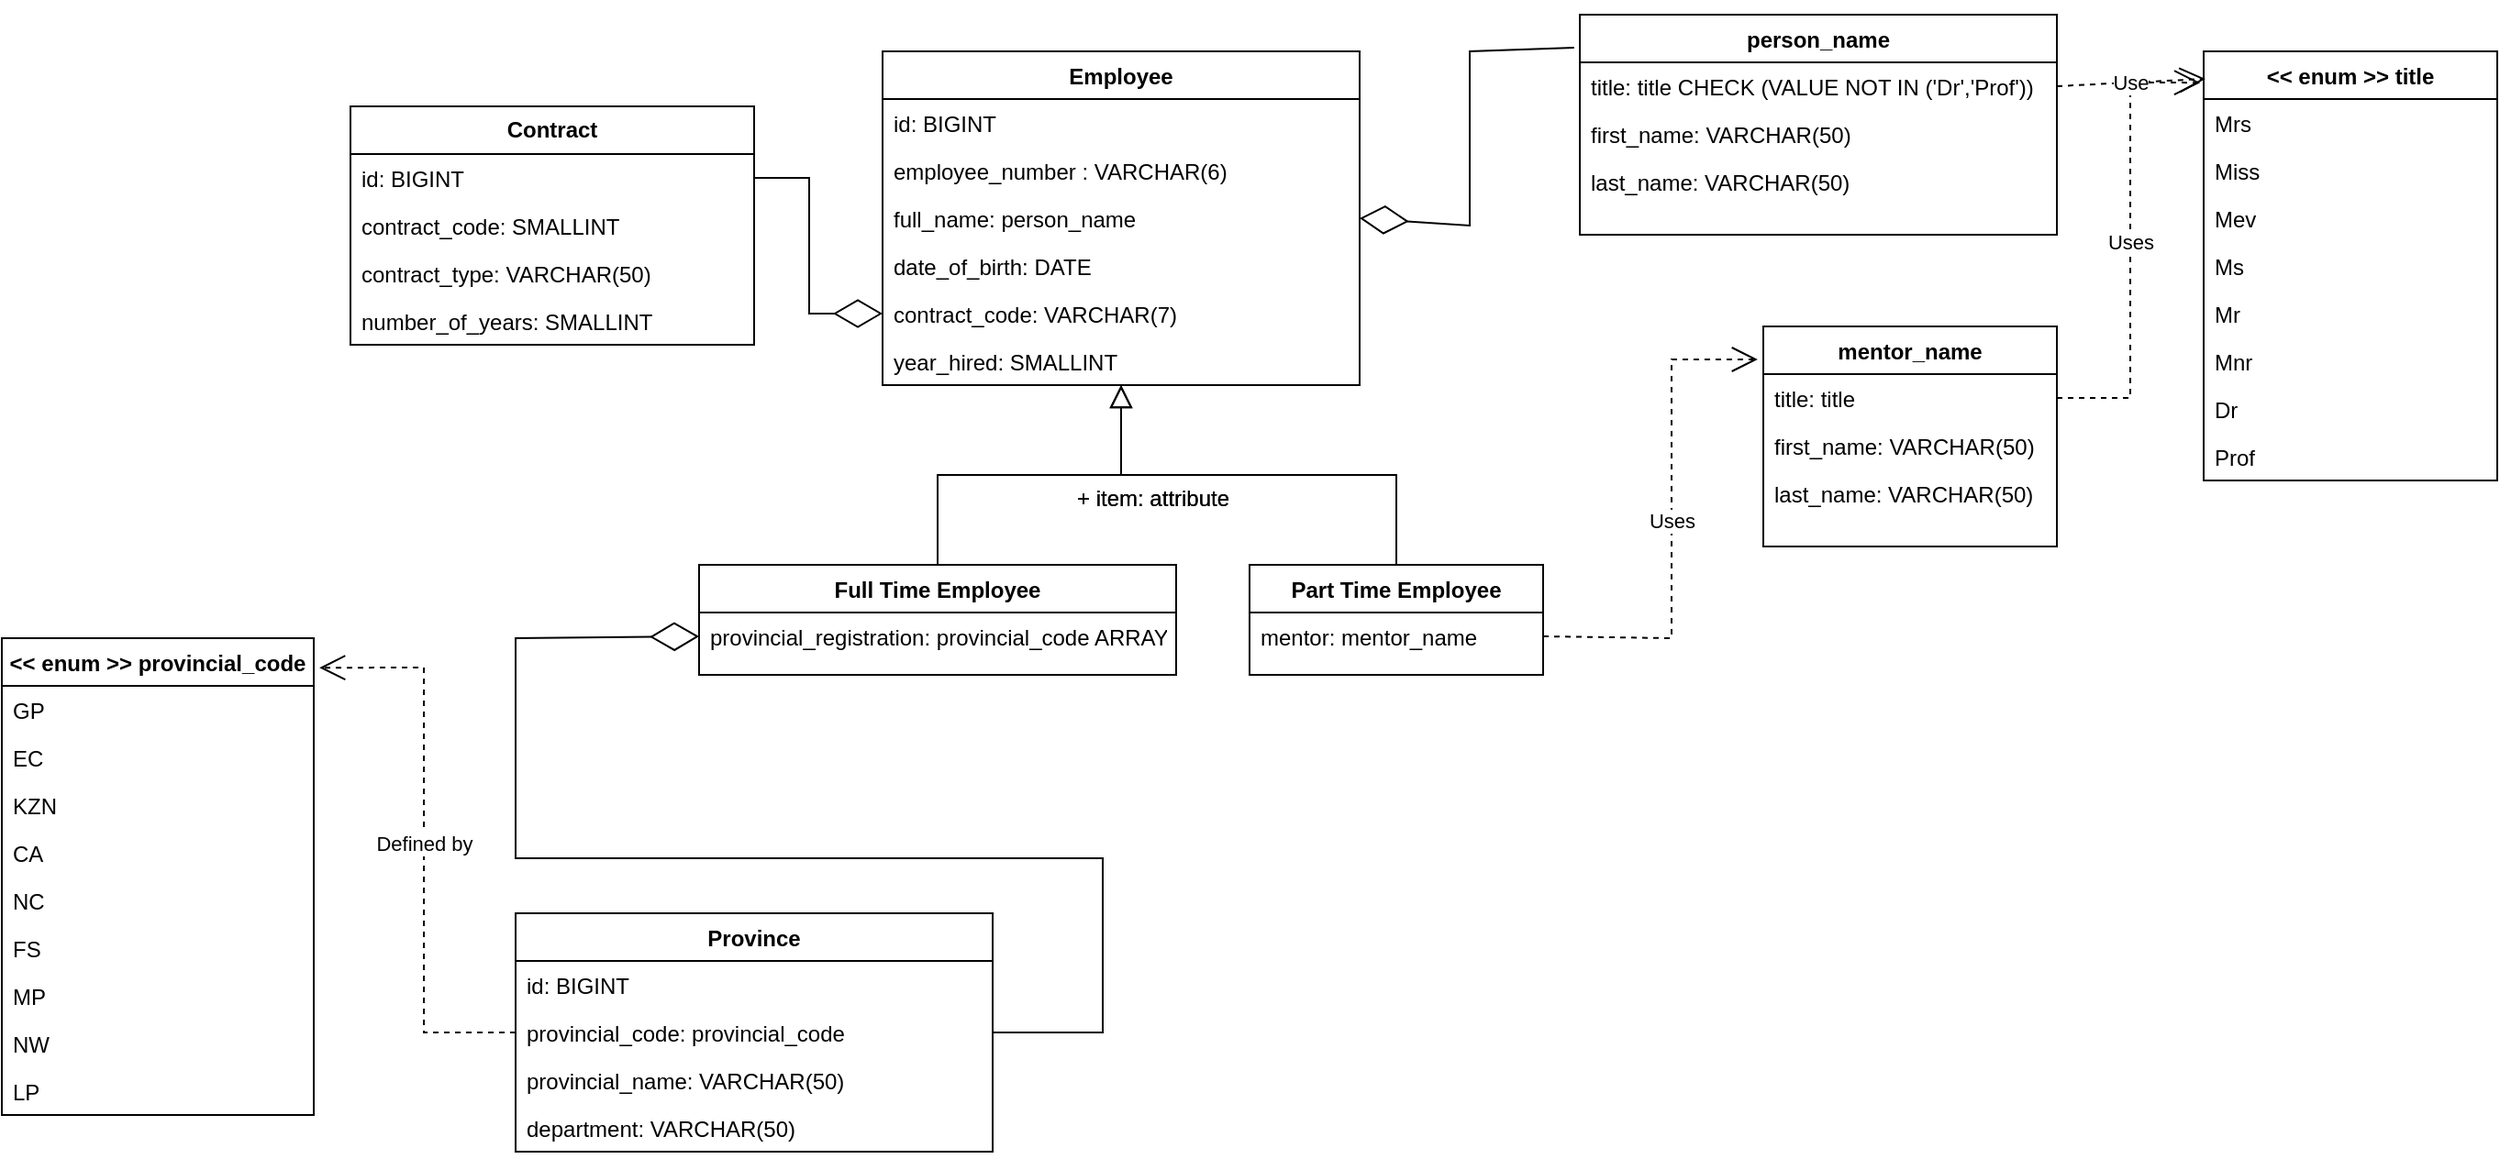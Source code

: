 <mxfile version="28.0.9">
  <diagram name="Page-1" id="1JudJJbdGqLb10BRqX9u">
    <mxGraphModel dx="1795" dy="661" grid="1" gridSize="10" guides="1" tooltips="1" connect="1" arrows="1" fold="1" page="1" pageScale="1" pageWidth="850" pageHeight="1100" math="0" shadow="0">
      <root>
        <mxCell id="0" />
        <mxCell id="1" parent="0" />
        <mxCell id="Lloj55CML1VZ2xvK9Os4-1" value="Employee" style="swimlane;fontStyle=1;align=center;verticalAlign=top;childLayout=stackLayout;horizontal=1;startSize=26;horizontalStack=0;resizeParent=1;resizeLast=0;collapsible=1;marginBottom=0;rounded=0;shadow=0;strokeWidth=1;" vertex="1" parent="1">
          <mxGeometry x="120" y="80" width="260" height="182" as="geometry">
            <mxRectangle x="230" y="140" width="160" height="26" as="alternateBounds" />
          </mxGeometry>
        </mxCell>
        <mxCell id="Lloj55CML1VZ2xvK9Os4-55" value="id: BIGINT" style="text;strokeColor=none;fillColor=none;align=left;verticalAlign=top;spacingLeft=4;spacingRight=4;overflow=hidden;rotatable=0;points=[[0,0.5],[1,0.5]];portConstraint=eastwest;whiteSpace=wrap;html=1;" vertex="1" parent="Lloj55CML1VZ2xvK9Os4-1">
          <mxGeometry y="26" width="260" height="26" as="geometry" />
        </mxCell>
        <mxCell id="Lloj55CML1VZ2xvK9Os4-2" value="employee_number : VARCHAR(6)" style="text;strokeColor=none;fillColor=none;align=left;verticalAlign=top;spacingLeft=4;spacingRight=4;overflow=hidden;rotatable=0;points=[[0,0.5],[1,0.5]];portConstraint=eastwest;whiteSpace=wrap;html=1;" vertex="1" parent="Lloj55CML1VZ2xvK9Os4-1">
          <mxGeometry y="52" width="260" height="26" as="geometry" />
        </mxCell>
        <mxCell id="Lloj55CML1VZ2xvK9Os4-3" value="full_name: person_name" style="text;align=left;verticalAlign=top;spacingLeft=4;spacingRight=4;overflow=hidden;rotatable=0;points=[[0,0.5],[1,0.5]];portConstraint=eastwest;" vertex="1" parent="Lloj55CML1VZ2xvK9Os4-1">
          <mxGeometry y="78" width="260" height="26" as="geometry" />
        </mxCell>
        <mxCell id="Lloj55CML1VZ2xvK9Os4-4" value="date_of_birth: DATE" style="text;align=left;verticalAlign=top;spacingLeft=4;spacingRight=4;overflow=hidden;rotatable=0;points=[[0,0.5],[1,0.5]];portConstraint=eastwest;rounded=0;shadow=0;html=0;" vertex="1" parent="Lloj55CML1VZ2xvK9Os4-1">
          <mxGeometry y="104" width="260" height="26" as="geometry" />
        </mxCell>
        <mxCell id="Lloj55CML1VZ2xvK9Os4-5" value="contract_code: VARCHAR(7)" style="text;align=left;verticalAlign=top;spacingLeft=4;spacingRight=4;overflow=hidden;rotatable=0;points=[[0,0.5],[1,0.5]];portConstraint=eastwest;rounded=0;shadow=0;html=0;" vertex="1" parent="Lloj55CML1VZ2xvK9Os4-1">
          <mxGeometry y="130" width="260" height="26" as="geometry" />
        </mxCell>
        <mxCell id="Lloj55CML1VZ2xvK9Os4-6" value="year_hired: SMALLINT" style="text;strokeColor=none;fillColor=none;align=left;verticalAlign=top;spacingLeft=4;spacingRight=4;overflow=hidden;rotatable=0;points=[[0,0.5],[1,0.5]];portConstraint=eastwest;whiteSpace=wrap;html=1;" vertex="1" parent="Lloj55CML1VZ2xvK9Os4-1">
          <mxGeometry y="156" width="260" height="26" as="geometry" />
        </mxCell>
        <mxCell id="Lloj55CML1VZ2xvK9Os4-7" value="Full Time Employee" style="swimlane;fontStyle=1;align=center;verticalAlign=top;childLayout=stackLayout;horizontal=1;startSize=26;horizontalStack=0;resizeParent=1;resizeLast=0;collapsible=1;marginBottom=0;rounded=0;shadow=0;strokeWidth=1;" vertex="1" parent="1">
          <mxGeometry x="20" y="360" width="260" height="60" as="geometry">
            <mxRectangle x="130" y="380" width="160" height="26" as="alternateBounds" />
          </mxGeometry>
        </mxCell>
        <mxCell id="Lloj55CML1VZ2xvK9Os4-8" value="provincial_registration: provincial_code ARRAY" style="text;align=left;verticalAlign=top;spacingLeft=4;spacingRight=4;overflow=hidden;rotatable=0;points=[[0,0.5],[1,0.5]];portConstraint=eastwest;rounded=0;shadow=0;html=0;" vertex="1" parent="Lloj55CML1VZ2xvK9Os4-7">
          <mxGeometry y="26" width="260" height="26" as="geometry" />
        </mxCell>
        <mxCell id="Lloj55CML1VZ2xvK9Os4-9" value="" style="endArrow=block;endSize=10;endFill=0;shadow=0;strokeWidth=1;rounded=0;curved=0;edgeStyle=elbowEdgeStyle;elbow=vertical;" edge="1" parent="1" source="Lloj55CML1VZ2xvK9Os4-7" target="Lloj55CML1VZ2xvK9Os4-1">
          <mxGeometry width="160" relative="1" as="geometry">
            <mxPoint x="200" y="203" as="sourcePoint" />
            <mxPoint x="200" y="203" as="targetPoint" />
          </mxGeometry>
        </mxCell>
        <mxCell id="Lloj55CML1VZ2xvK9Os4-10" value="Part Time Employee" style="swimlane;fontStyle=1;align=center;verticalAlign=top;childLayout=stackLayout;horizontal=1;startSize=26;horizontalStack=0;resizeParent=1;resizeLast=0;collapsible=1;marginBottom=0;rounded=0;shadow=0;strokeWidth=1;" vertex="1" parent="1">
          <mxGeometry x="320" y="360" width="160" height="60" as="geometry">
            <mxRectangle x="340" y="380" width="170" height="26" as="alternateBounds" />
          </mxGeometry>
        </mxCell>
        <mxCell id="Lloj55CML1VZ2xvK9Os4-11" value="mentor: mentor_name" style="text;strokeColor=none;fillColor=none;align=left;verticalAlign=top;spacingLeft=4;spacingRight=4;overflow=hidden;rotatable=0;points=[[0,0.5],[1,0.5]];portConstraint=eastwest;whiteSpace=wrap;html=1;" vertex="1" parent="Lloj55CML1VZ2xvK9Os4-10">
          <mxGeometry y="26" width="160" height="26" as="geometry" />
        </mxCell>
        <mxCell id="Lloj55CML1VZ2xvK9Os4-12" value="" style="endArrow=block;endSize=10;endFill=0;shadow=0;strokeWidth=1;rounded=0;curved=0;edgeStyle=elbowEdgeStyle;elbow=vertical;" edge="1" parent="1" source="Lloj55CML1VZ2xvK9Os4-10" target="Lloj55CML1VZ2xvK9Os4-1">
          <mxGeometry width="160" relative="1" as="geometry">
            <mxPoint x="210" y="373" as="sourcePoint" />
            <mxPoint x="310" y="271" as="targetPoint" />
          </mxGeometry>
        </mxCell>
        <mxCell id="Lloj55CML1VZ2xvK9Os4-13" value="mentor_name" style="swimlane;fontStyle=1;align=center;verticalAlign=top;childLayout=stackLayout;horizontal=1;startSize=26;horizontalStack=0;resizeParent=1;resizeLast=0;collapsible=1;marginBottom=0;rounded=0;shadow=0;strokeWidth=1;" vertex="1" parent="1">
          <mxGeometry x="600" y="230" width="160" height="120" as="geometry">
            <mxRectangle x="550" y="140" width="160" height="26" as="alternateBounds" />
          </mxGeometry>
        </mxCell>
        <mxCell id="Lloj55CML1VZ2xvK9Os4-14" value="title: title" style="text;align=left;verticalAlign=top;spacingLeft=4;spacingRight=4;overflow=hidden;rotatable=0;points=[[0,0.5],[1,0.5]];portConstraint=eastwest;" vertex="1" parent="Lloj55CML1VZ2xvK9Os4-13">
          <mxGeometry y="26" width="160" height="26" as="geometry" />
        </mxCell>
        <mxCell id="Lloj55CML1VZ2xvK9Os4-15" value="first_name: VARCHAR(50)" style="text;align=left;verticalAlign=top;spacingLeft=4;spacingRight=4;overflow=hidden;rotatable=0;points=[[0,0.5],[1,0.5]];portConstraint=eastwest;rounded=0;shadow=0;html=0;" vertex="1" parent="Lloj55CML1VZ2xvK9Os4-13">
          <mxGeometry y="52" width="160" height="26" as="geometry" />
        </mxCell>
        <mxCell id="Lloj55CML1VZ2xvK9Os4-16" value="last_name: VARCHAR(50)" style="text;align=left;verticalAlign=top;spacingLeft=4;spacingRight=4;overflow=hidden;rotatable=0;points=[[0,0.5],[1,0.5]];portConstraint=eastwest;rounded=0;shadow=0;html=0;" vertex="1" parent="Lloj55CML1VZ2xvK9Os4-13">
          <mxGeometry y="78" width="160" height="26" as="geometry" />
        </mxCell>
        <mxCell id="Lloj55CML1VZ2xvK9Os4-17" value="person_name" style="swimlane;fontStyle=1;align=center;verticalAlign=top;childLayout=stackLayout;horizontal=1;startSize=26;horizontalStack=0;resizeParent=1;resizeLast=0;collapsible=1;marginBottom=0;rounded=0;shadow=0;strokeWidth=1;" vertex="1" parent="1">
          <mxGeometry x="500" y="60" width="260" height="120" as="geometry">
            <mxRectangle x="550" y="140" width="160" height="26" as="alternateBounds" />
          </mxGeometry>
        </mxCell>
        <mxCell id="Lloj55CML1VZ2xvK9Os4-18" value="title: title CHECK (VALUE NOT IN (&#39;Dr&#39;,&#39;Prof&#39;))" style="text;align=left;verticalAlign=top;spacingLeft=4;spacingRight=4;overflow=hidden;rotatable=0;points=[[0,0.5],[1,0.5]];portConstraint=eastwest;" vertex="1" parent="Lloj55CML1VZ2xvK9Os4-17">
          <mxGeometry y="26" width="260" height="26" as="geometry" />
        </mxCell>
        <mxCell id="Lloj55CML1VZ2xvK9Os4-19" value="first_name: VARCHAR(50)" style="text;align=left;verticalAlign=top;spacingLeft=4;spacingRight=4;overflow=hidden;rotatable=0;points=[[0,0.5],[1,0.5]];portConstraint=eastwest;rounded=0;shadow=0;html=0;" vertex="1" parent="Lloj55CML1VZ2xvK9Os4-17">
          <mxGeometry y="52" width="260" height="26" as="geometry" />
        </mxCell>
        <mxCell id="Lloj55CML1VZ2xvK9Os4-20" value="last_name: VARCHAR(50)" style="text;align=left;verticalAlign=top;spacingLeft=4;spacingRight=4;overflow=hidden;rotatable=0;points=[[0,0.5],[1,0.5]];portConstraint=eastwest;rounded=0;shadow=0;html=0;" vertex="1" parent="Lloj55CML1VZ2xvK9Os4-17">
          <mxGeometry y="78" width="260" height="26" as="geometry" />
        </mxCell>
        <mxCell id="Lloj55CML1VZ2xvK9Os4-21" value="&lt;&lt; enum &gt;&gt; title" style="swimlane;fontStyle=1;align=center;verticalAlign=top;childLayout=stackLayout;horizontal=1;startSize=26;horizontalStack=0;resizeParent=1;resizeLast=0;collapsible=1;marginBottom=0;rounded=0;shadow=0;strokeWidth=1;" vertex="1" parent="1">
          <mxGeometry x="840" y="80" width="160" height="234" as="geometry">
            <mxRectangle x="550" y="140" width="160" height="26" as="alternateBounds" />
          </mxGeometry>
        </mxCell>
        <mxCell id="Lloj55CML1VZ2xvK9Os4-22" value="Mrs" style="text;align=left;verticalAlign=top;spacingLeft=4;spacingRight=4;overflow=hidden;rotatable=0;points=[[0,0.5],[1,0.5]];portConstraint=eastwest;" vertex="1" parent="Lloj55CML1VZ2xvK9Os4-21">
          <mxGeometry y="26" width="160" height="26" as="geometry" />
        </mxCell>
        <mxCell id="Lloj55CML1VZ2xvK9Os4-23" value="Miss" style="text;align=left;verticalAlign=top;spacingLeft=4;spacingRight=4;overflow=hidden;rotatable=0;points=[[0,0.5],[1,0.5]];portConstraint=eastwest;rounded=0;shadow=0;html=0;" vertex="1" parent="Lloj55CML1VZ2xvK9Os4-21">
          <mxGeometry y="52" width="160" height="26" as="geometry" />
        </mxCell>
        <mxCell id="Lloj55CML1VZ2xvK9Os4-24" value="Mev" style="text;align=left;verticalAlign=top;spacingLeft=4;spacingRight=4;overflow=hidden;rotatable=0;points=[[0,0.5],[1,0.5]];portConstraint=eastwest;rounded=0;shadow=0;html=0;" vertex="1" parent="Lloj55CML1VZ2xvK9Os4-21">
          <mxGeometry y="78" width="160" height="26" as="geometry" />
        </mxCell>
        <mxCell id="Lloj55CML1VZ2xvK9Os4-25" value="Ms" style="text;strokeColor=none;fillColor=none;align=left;verticalAlign=top;spacingLeft=4;spacingRight=4;overflow=hidden;rotatable=0;points=[[0,0.5],[1,0.5]];portConstraint=eastwest;whiteSpace=wrap;html=1;" vertex="1" parent="Lloj55CML1VZ2xvK9Os4-21">
          <mxGeometry y="104" width="160" height="26" as="geometry" />
        </mxCell>
        <mxCell id="Lloj55CML1VZ2xvK9Os4-26" value="Mr" style="text;strokeColor=none;fillColor=none;align=left;verticalAlign=top;spacingLeft=4;spacingRight=4;overflow=hidden;rotatable=0;points=[[0,0.5],[1,0.5]];portConstraint=eastwest;whiteSpace=wrap;html=1;" vertex="1" parent="Lloj55CML1VZ2xvK9Os4-21">
          <mxGeometry y="130" width="160" height="26" as="geometry" />
        </mxCell>
        <mxCell id="Lloj55CML1VZ2xvK9Os4-27" value="Mnr" style="text;strokeColor=none;fillColor=none;align=left;verticalAlign=top;spacingLeft=4;spacingRight=4;overflow=hidden;rotatable=0;points=[[0,0.5],[1,0.5]];portConstraint=eastwest;whiteSpace=wrap;html=1;" vertex="1" parent="Lloj55CML1VZ2xvK9Os4-21">
          <mxGeometry y="156" width="160" height="26" as="geometry" />
        </mxCell>
        <mxCell id="Lloj55CML1VZ2xvK9Os4-28" value="Dr" style="text;strokeColor=none;fillColor=none;align=left;verticalAlign=top;spacingLeft=4;spacingRight=4;overflow=hidden;rotatable=0;points=[[0,0.5],[1,0.5]];portConstraint=eastwest;whiteSpace=wrap;html=1;" vertex="1" parent="Lloj55CML1VZ2xvK9Os4-21">
          <mxGeometry y="182" width="160" height="26" as="geometry" />
        </mxCell>
        <mxCell id="Lloj55CML1VZ2xvK9Os4-29" value="Prof" style="text;strokeColor=none;fillColor=none;align=left;verticalAlign=top;spacingLeft=4;spacingRight=4;overflow=hidden;rotatable=0;points=[[0,0.5],[1,0.5]];portConstraint=eastwest;whiteSpace=wrap;html=1;" vertex="1" parent="Lloj55CML1VZ2xvK9Os4-21">
          <mxGeometry y="208" width="160" height="26" as="geometry" />
        </mxCell>
        <mxCell id="Lloj55CML1VZ2xvK9Os4-30" value="Contract" style="swimlane;fontStyle=1;childLayout=stackLayout;horizontal=1;startSize=26;fillColor=none;horizontalStack=0;resizeParent=1;resizeParentMax=0;resizeLast=0;collapsible=1;marginBottom=0;whiteSpace=wrap;html=1;" vertex="1" parent="1">
          <mxGeometry x="-170" y="110" width="220" height="130" as="geometry" />
        </mxCell>
        <mxCell id="Lloj55CML1VZ2xvK9Os4-57" value="id: BIGINT" style="text;strokeColor=none;fillColor=none;align=left;verticalAlign=top;spacingLeft=4;spacingRight=4;overflow=hidden;rotatable=0;points=[[0,0.5],[1,0.5]];portConstraint=eastwest;whiteSpace=wrap;html=1;" vertex="1" parent="Lloj55CML1VZ2xvK9Os4-30">
          <mxGeometry y="26" width="220" height="26" as="geometry" />
        </mxCell>
        <mxCell id="Lloj55CML1VZ2xvK9Os4-31" value="contract_code: SMALLINT" style="text;strokeColor=none;fillColor=none;align=left;verticalAlign=top;spacingLeft=4;spacingRight=4;overflow=hidden;rotatable=0;points=[[0,0.5],[1,0.5]];portConstraint=eastwest;whiteSpace=wrap;html=1;" vertex="1" parent="Lloj55CML1VZ2xvK9Os4-30">
          <mxGeometry y="52" width="220" height="26" as="geometry" />
        </mxCell>
        <mxCell id="Lloj55CML1VZ2xvK9Os4-32" value="contract_type: VARCHAR(50)" style="text;strokeColor=none;fillColor=none;align=left;verticalAlign=top;spacingLeft=4;spacingRight=4;overflow=hidden;rotatable=0;points=[[0,0.5],[1,0.5]];portConstraint=eastwest;whiteSpace=wrap;html=1;" vertex="1" parent="Lloj55CML1VZ2xvK9Os4-30">
          <mxGeometry y="78" width="220" height="26" as="geometry" />
        </mxCell>
        <mxCell id="Lloj55CML1VZ2xvK9Os4-33" value="number_of_years: SMALLINT" style="text;strokeColor=none;fillColor=none;align=left;verticalAlign=top;spacingLeft=4;spacingRight=4;overflow=hidden;rotatable=0;points=[[0,0.5],[1,0.5]];portConstraint=eastwest;whiteSpace=wrap;html=1;" vertex="1" parent="Lloj55CML1VZ2xvK9Os4-30">
          <mxGeometry y="104" width="220" height="26" as="geometry" />
        </mxCell>
        <mxCell id="Lloj55CML1VZ2xvK9Os4-34" value="&lt;&lt; enum &gt;&gt; provincial_code" style="swimlane;fontStyle=1;align=center;verticalAlign=top;childLayout=stackLayout;horizontal=1;startSize=26;horizontalStack=0;resizeParent=1;resizeLast=0;collapsible=1;marginBottom=0;rounded=0;shadow=0;strokeWidth=1;" vertex="1" parent="1">
          <mxGeometry x="-360" y="400" width="170" height="260" as="geometry">
            <mxRectangle x="550" y="140" width="160" height="26" as="alternateBounds" />
          </mxGeometry>
        </mxCell>
        <mxCell id="Lloj55CML1VZ2xvK9Os4-35" value="GP" style="text;align=left;verticalAlign=top;spacingLeft=4;spacingRight=4;overflow=hidden;rotatable=0;points=[[0,0.5],[1,0.5]];portConstraint=eastwest;" vertex="1" parent="Lloj55CML1VZ2xvK9Os4-34">
          <mxGeometry y="26" width="170" height="26" as="geometry" />
        </mxCell>
        <mxCell id="Lloj55CML1VZ2xvK9Os4-36" value="EC" style="text;align=left;verticalAlign=top;spacingLeft=4;spacingRight=4;overflow=hidden;rotatable=0;points=[[0,0.5],[1,0.5]];portConstraint=eastwest;rounded=0;shadow=0;html=0;" vertex="1" parent="Lloj55CML1VZ2xvK9Os4-34">
          <mxGeometry y="52" width="170" height="26" as="geometry" />
        </mxCell>
        <mxCell id="Lloj55CML1VZ2xvK9Os4-37" value="KZN" style="text;align=left;verticalAlign=top;spacingLeft=4;spacingRight=4;overflow=hidden;rotatable=0;points=[[0,0.5],[1,0.5]];portConstraint=eastwest;rounded=0;shadow=0;html=0;" vertex="1" parent="Lloj55CML1VZ2xvK9Os4-34">
          <mxGeometry y="78" width="170" height="26" as="geometry" />
        </mxCell>
        <mxCell id="Lloj55CML1VZ2xvK9Os4-38" value="CA" style="text;strokeColor=none;fillColor=none;align=left;verticalAlign=top;spacingLeft=4;spacingRight=4;overflow=hidden;rotatable=0;points=[[0,0.5],[1,0.5]];portConstraint=eastwest;whiteSpace=wrap;html=1;" vertex="1" parent="Lloj55CML1VZ2xvK9Os4-34">
          <mxGeometry y="104" width="170" height="26" as="geometry" />
        </mxCell>
        <mxCell id="Lloj55CML1VZ2xvK9Os4-39" value="NC" style="text;strokeColor=none;fillColor=none;align=left;verticalAlign=top;spacingLeft=4;spacingRight=4;overflow=hidden;rotatable=0;points=[[0,0.5],[1,0.5]];portConstraint=eastwest;whiteSpace=wrap;html=1;" vertex="1" parent="Lloj55CML1VZ2xvK9Os4-34">
          <mxGeometry y="130" width="170" height="26" as="geometry" />
        </mxCell>
        <mxCell id="Lloj55CML1VZ2xvK9Os4-40" value="FS" style="text;strokeColor=none;fillColor=none;align=left;verticalAlign=top;spacingLeft=4;spacingRight=4;overflow=hidden;rotatable=0;points=[[0,0.5],[1,0.5]];portConstraint=eastwest;whiteSpace=wrap;html=1;" vertex="1" parent="Lloj55CML1VZ2xvK9Os4-34">
          <mxGeometry y="156" width="170" height="26" as="geometry" />
        </mxCell>
        <mxCell id="Lloj55CML1VZ2xvK9Os4-41" value="MP" style="text;strokeColor=none;fillColor=none;align=left;verticalAlign=top;spacingLeft=4;spacingRight=4;overflow=hidden;rotatable=0;points=[[0,0.5],[1,0.5]];portConstraint=eastwest;whiteSpace=wrap;html=1;" vertex="1" parent="Lloj55CML1VZ2xvK9Os4-34">
          <mxGeometry y="182" width="170" height="26" as="geometry" />
        </mxCell>
        <mxCell id="Lloj55CML1VZ2xvK9Os4-42" value="NW" style="text;strokeColor=none;fillColor=none;align=left;verticalAlign=top;spacingLeft=4;spacingRight=4;overflow=hidden;rotatable=0;points=[[0,0.5],[1,0.5]];portConstraint=eastwest;whiteSpace=wrap;html=1;" vertex="1" parent="Lloj55CML1VZ2xvK9Os4-34">
          <mxGeometry y="208" width="170" height="26" as="geometry" />
        </mxCell>
        <mxCell id="Lloj55CML1VZ2xvK9Os4-43" value="LP" style="text;strokeColor=none;fillColor=none;align=left;verticalAlign=top;spacingLeft=4;spacingRight=4;overflow=hidden;rotatable=0;points=[[0,0.5],[1,0.5]];portConstraint=eastwest;whiteSpace=wrap;html=1;" vertex="1" parent="Lloj55CML1VZ2xvK9Os4-34">
          <mxGeometry y="234" width="170" height="26" as="geometry" />
        </mxCell>
        <mxCell id="Lloj55CML1VZ2xvK9Os4-44" value="" style="endArrow=diamondThin;endFill=0;endSize=24;html=1;rounded=0;entryX=1;entryY=0.5;entryDx=0;entryDy=0;exitX=-0.012;exitY=0.15;exitDx=0;exitDy=0;exitPerimeter=0;" edge="1" parent="1" source="Lloj55CML1VZ2xvK9Os4-17" target="Lloj55CML1VZ2xvK9Os4-3">
          <mxGeometry width="160" relative="1" as="geometry">
            <mxPoint x="430" y="260" as="sourcePoint" />
            <mxPoint x="590" y="260" as="targetPoint" />
            <Array as="points">
              <mxPoint x="440" y="80" />
              <mxPoint x="440" y="175" />
            </Array>
          </mxGeometry>
        </mxCell>
        <mxCell id="Lloj55CML1VZ2xvK9Os4-45" value="Uses" style="endArrow=open;endSize=12;dashed=1;html=1;rounded=0;exitX=1;exitY=0.5;exitDx=0;exitDy=0;entryX=-0.019;entryY=0.15;entryDx=0;entryDy=0;entryPerimeter=0;" edge="1" parent="1" target="Lloj55CML1VZ2xvK9Os4-13">
          <mxGeometry x="-0.004" width="160" relative="1" as="geometry">
            <mxPoint x="480" y="399" as="sourcePoint" />
            <mxPoint x="400" y="410" as="targetPoint" />
            <Array as="points">
              <mxPoint x="550" y="400" />
              <mxPoint x="550" y="248" />
            </Array>
            <mxPoint as="offset" />
          </mxGeometry>
        </mxCell>
        <mxCell id="Lloj55CML1VZ2xvK9Os4-46" value="Province" style="swimlane;fontStyle=1;align=center;verticalAlign=top;childLayout=stackLayout;horizontal=1;startSize=26;horizontalStack=0;resizeParent=1;resizeLast=0;collapsible=1;marginBottom=0;rounded=0;shadow=0;strokeWidth=1;" vertex="1" parent="1">
          <mxGeometry x="-80" y="550" width="260" height="130" as="geometry">
            <mxRectangle x="130" y="380" width="160" height="26" as="alternateBounds" />
          </mxGeometry>
        </mxCell>
        <mxCell id="Lloj55CML1VZ2xvK9Os4-59" value="id: BIGINT" style="text;strokeColor=none;fillColor=none;align=left;verticalAlign=top;spacingLeft=4;spacingRight=4;overflow=hidden;rotatable=0;points=[[0,0.5],[1,0.5]];portConstraint=eastwest;whiteSpace=wrap;html=1;" vertex="1" parent="Lloj55CML1VZ2xvK9Os4-46">
          <mxGeometry y="26" width="260" height="26" as="geometry" />
        </mxCell>
        <mxCell id="Lloj55CML1VZ2xvK9Os4-47" value="provincial_code: provincial_code" style="text;align=left;verticalAlign=top;spacingLeft=4;spacingRight=4;overflow=hidden;rotatable=0;points=[[0,0.5],[1,0.5]];portConstraint=eastwest;" vertex="1" parent="Lloj55CML1VZ2xvK9Os4-46">
          <mxGeometry y="52" width="260" height="26" as="geometry" />
        </mxCell>
        <mxCell id="Lloj55CML1VZ2xvK9Os4-48" value="provincial_name: VARCHAR(50)" style="text;align=left;verticalAlign=top;spacingLeft=4;spacingRight=4;overflow=hidden;rotatable=0;points=[[0,0.5],[1,0.5]];portConstraint=eastwest;rounded=0;shadow=0;html=0;" vertex="1" parent="Lloj55CML1VZ2xvK9Os4-46">
          <mxGeometry y="78" width="260" height="26" as="geometry" />
        </mxCell>
        <mxCell id="Lloj55CML1VZ2xvK9Os4-49" value="department: VARCHAR(50)" style="text;strokeColor=none;fillColor=none;align=left;verticalAlign=top;spacingLeft=4;spacingRight=4;overflow=hidden;rotatable=0;points=[[0,0.5],[1,0.5]];portConstraint=eastwest;whiteSpace=wrap;html=1;" vertex="1" parent="Lloj55CML1VZ2xvK9Os4-46">
          <mxGeometry y="104" width="260" height="26" as="geometry" />
        </mxCell>
        <mxCell id="Lloj55CML1VZ2xvK9Os4-50" value="" style="endArrow=diamondThin;endFill=0;endSize=24;html=1;rounded=0;entryX=0;entryY=0.5;entryDx=0;entryDy=0;exitX=1;exitY=0.5;exitDx=0;exitDy=0;" edge="1" parent="1" source="Lloj55CML1VZ2xvK9Os4-47" target="Lloj55CML1VZ2xvK9Os4-8">
          <mxGeometry width="160" relative="1" as="geometry">
            <mxPoint x="-130" y="680" as="sourcePoint" />
            <mxPoint x="30" y="680" as="targetPoint" />
            <Array as="points">
              <mxPoint x="240" y="615" />
              <mxPoint x="240" y="520" />
              <mxPoint x="-80" y="520" />
              <mxPoint x="-80" y="400" />
            </Array>
          </mxGeometry>
        </mxCell>
        <mxCell id="Lloj55CML1VZ2xvK9Os4-51" value="Defined by" style="endArrow=open;endSize=12;dashed=1;html=1;rounded=0;entryX=1.018;entryY=0.062;entryDx=0;entryDy=0;entryPerimeter=0;exitX=0;exitY=0.5;exitDx=0;exitDy=0;" edge="1" parent="1" source="Lloj55CML1VZ2xvK9Os4-47" target="Lloj55CML1VZ2xvK9Os4-34">
          <mxGeometry width="160" relative="1" as="geometry">
            <mxPoint x="-70" y="410" as="sourcePoint" />
            <mxPoint x="90" y="410" as="targetPoint" />
            <Array as="points">
              <mxPoint x="-130" y="615" />
              <mxPoint x="-130" y="416" />
            </Array>
          </mxGeometry>
        </mxCell>
        <mxCell id="Lloj55CML1VZ2xvK9Os4-52" value="Uses" style="endArrow=open;endSize=12;dashed=1;html=1;rounded=0;entryX=-0.012;entryY=0.073;entryDx=0;entryDy=0;entryPerimeter=0;exitX=1;exitY=0.5;exitDx=0;exitDy=0;" edge="1" parent="1" source="Lloj55CML1VZ2xvK9Os4-14" target="Lloj55CML1VZ2xvK9Os4-21">
          <mxGeometry x="-0.0" width="160" relative="1" as="geometry">
            <mxPoint x="610" y="340" as="sourcePoint" />
            <mxPoint x="770" y="340" as="targetPoint" />
            <Array as="points">
              <mxPoint x="800" y="269" />
              <mxPoint x="800" y="97" />
            </Array>
            <mxPoint as="offset" />
          </mxGeometry>
        </mxCell>
        <mxCell id="Lloj55CML1VZ2xvK9Os4-53" value="Use" style="endArrow=open;endSize=12;dashed=1;html=1;rounded=0;exitX=1;exitY=0.5;exitDx=0;exitDy=0;entryX=0.006;entryY=0.064;entryDx=0;entryDy=0;entryPerimeter=0;" edge="1" parent="1" source="Lloj55CML1VZ2xvK9Os4-18" target="Lloj55CML1VZ2xvK9Os4-21">
          <mxGeometry width="160" relative="1" as="geometry">
            <mxPoint x="610" y="340" as="sourcePoint" />
            <mxPoint x="770" y="340" as="targetPoint" />
          </mxGeometry>
        </mxCell>
        <mxCell id="Lloj55CML1VZ2xvK9Os4-54" value="" style="endArrow=diamondThin;endFill=0;endSize=24;html=1;rounded=0;entryX=0;entryY=0.5;entryDx=0;entryDy=0;" edge="1" parent="1" target="Lloj55CML1VZ2xvK9Os4-5">
          <mxGeometry width="160" relative="1" as="geometry">
            <mxPoint x="50" y="149" as="sourcePoint" />
            <mxPoint x="190" y="330" as="targetPoint" />
            <Array as="points">
              <mxPoint x="80" y="149" />
              <mxPoint x="80" y="223" />
            </Array>
          </mxGeometry>
        </mxCell>
        <mxCell id="Lloj55CML1VZ2xvK9Os4-56" value="+ item: attribute" style="text;strokeColor=none;fillColor=none;align=left;verticalAlign=top;spacingLeft=4;spacingRight=4;overflow=hidden;rotatable=0;points=[[0,0.5],[1,0.5]];portConstraint=eastwest;whiteSpace=wrap;html=1;" vertex="1" parent="1">
          <mxGeometry x="220" y="310" width="100" height="26" as="geometry" />
        </mxCell>
        <mxCell id="Lloj55CML1VZ2xvK9Os4-58" value="+ item: attribute" style="text;strokeColor=none;fillColor=none;align=left;verticalAlign=top;spacingLeft=4;spacingRight=4;overflow=hidden;rotatable=0;points=[[0,0.5],[1,0.5]];portConstraint=eastwest;whiteSpace=wrap;html=1;" vertex="1" parent="1">
          <mxGeometry x="220" y="310" width="100" height="26" as="geometry" />
        </mxCell>
      </root>
    </mxGraphModel>
  </diagram>
</mxfile>
